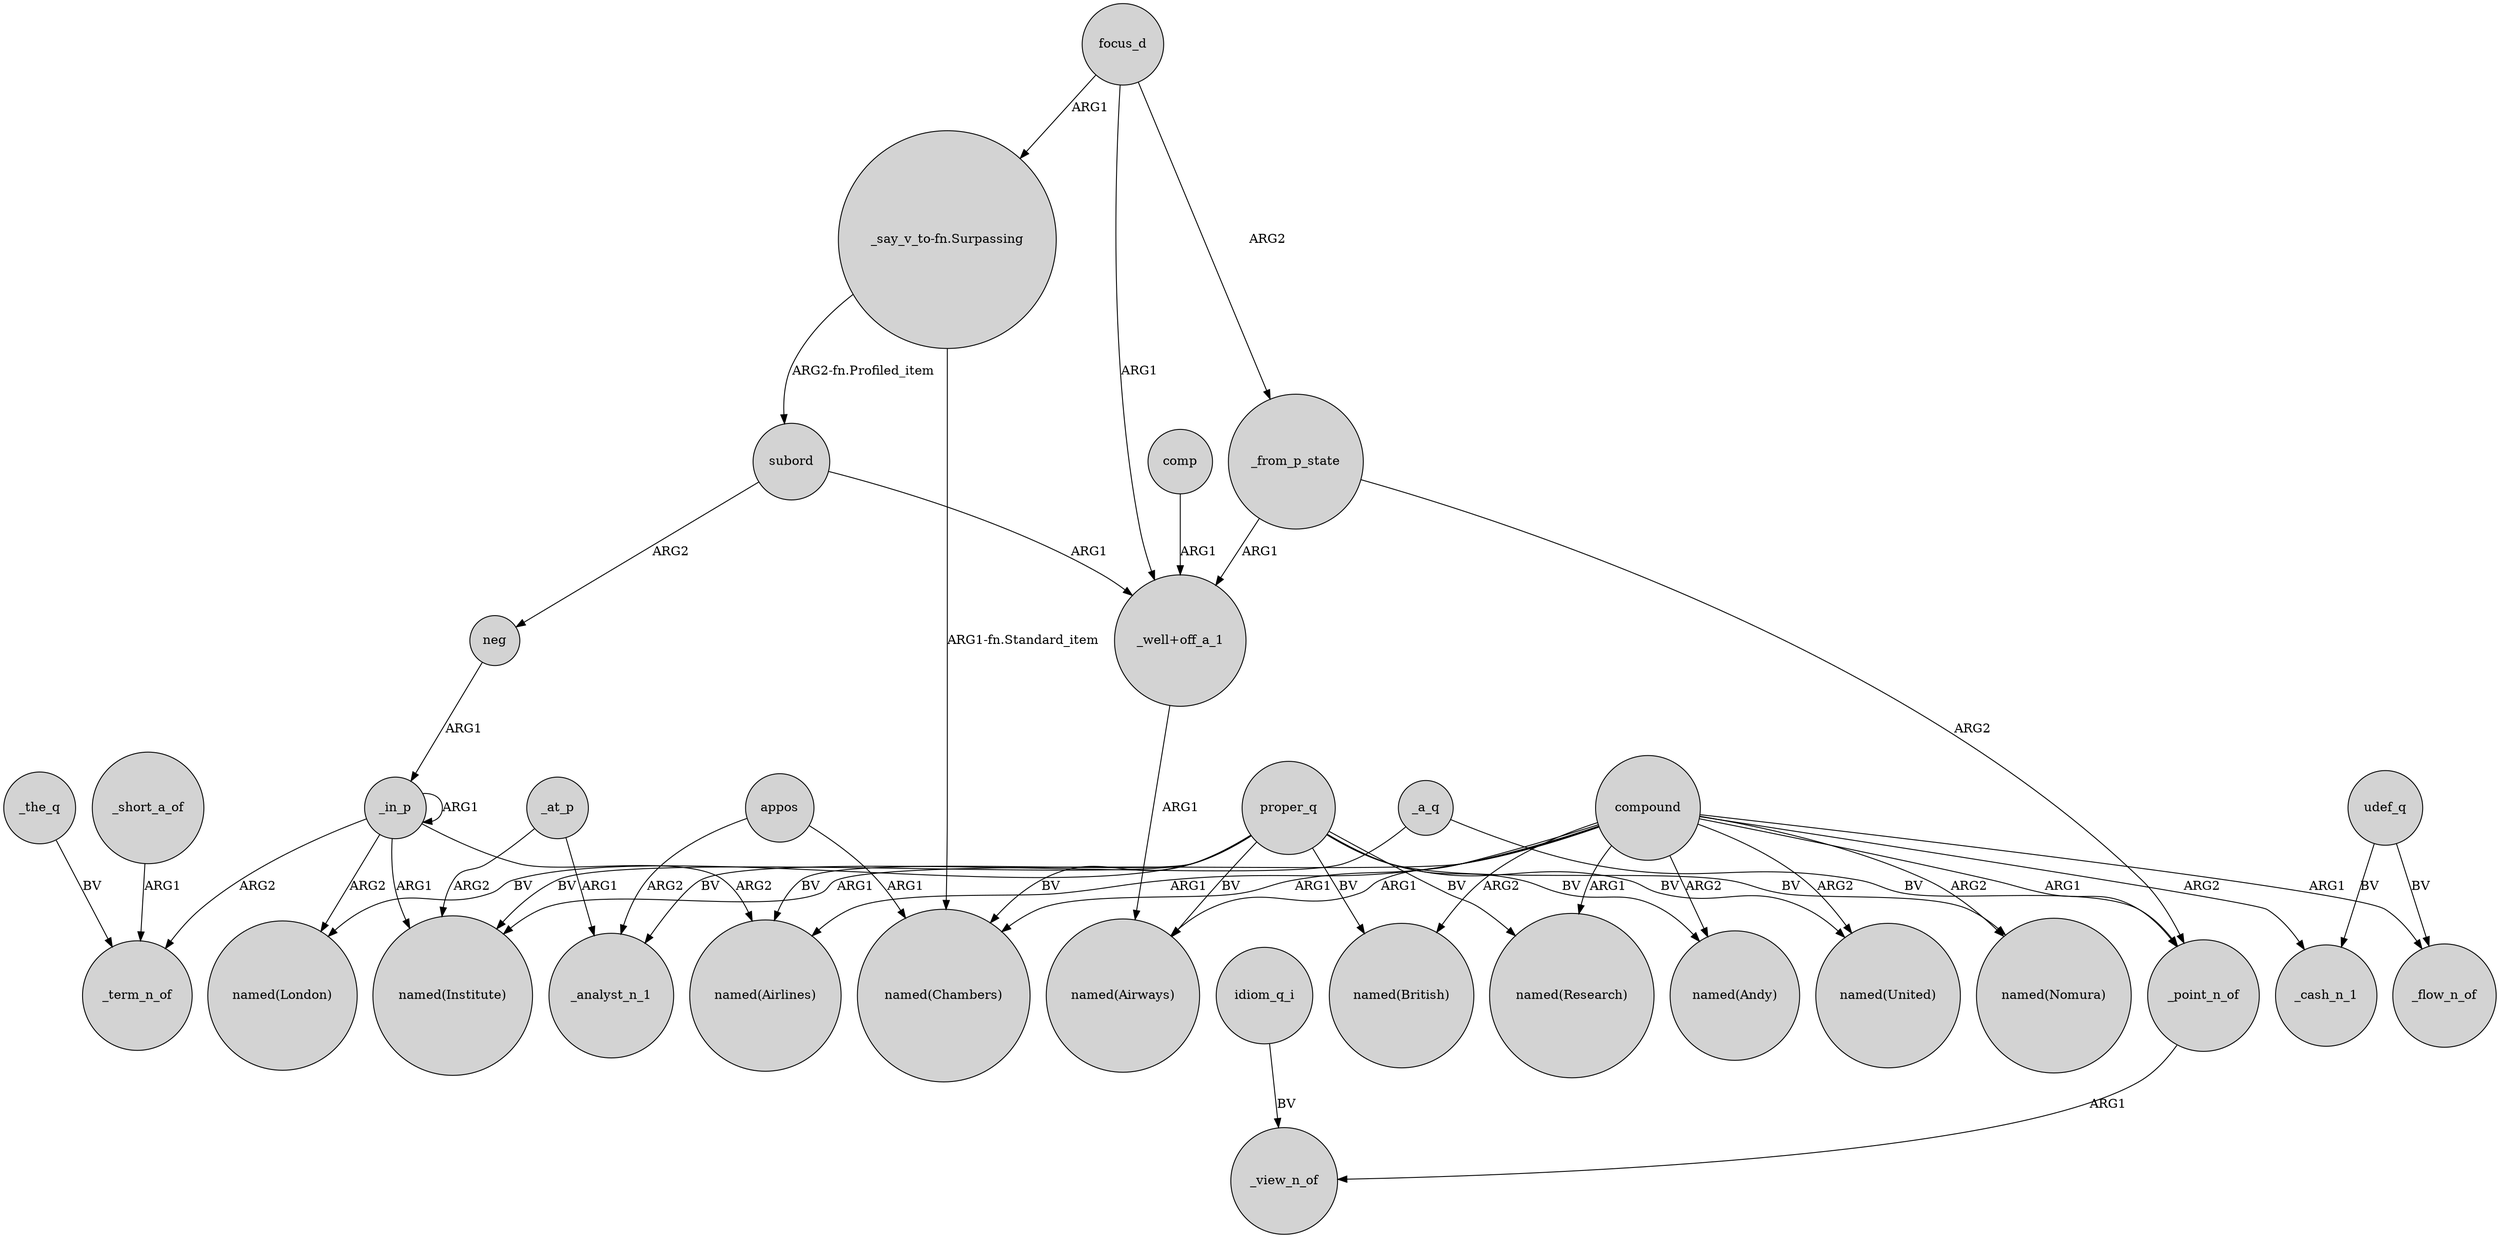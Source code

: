 digraph {
	node [shape=circle style=filled]
	_at_p -> "named(Institute)" [label=ARG2]
	proper_q -> "named(British)" [label=BV]
	_in_p -> _in_p [label=ARG1]
	proper_q -> "named(Institute)" [label=BV]
	compound -> "named(Airlines)" [label=ARG1]
	udef_q -> _cash_n_1 [label=BV]
	_point_n_of -> _view_n_of [label=ARG1]
	proper_q -> "named(Andy)" [label=BV]
	_in_p -> "named(London)" [label=ARG2]
	compound -> _cash_n_1 [label=ARG2]
	compound -> "named(United)" [label=ARG2]
	_a_q -> _point_n_of [label=BV]
	comp -> "_well+off_a_1" [label=ARG1]
	compound -> "named(Andy)" [label=ARG2]
	subord -> neg [label=ARG2]
	neg -> _in_p [label=ARG1]
	compound -> "named(Chambers)" [label=ARG1]
	proper_q -> "named(Airlines)" [label=BV]
	_in_p -> "named(Institute)" [label=ARG1]
	compound -> "named(Airways)" [label=ARG1]
	_a_q -> _analyst_n_1 [label=BV]
	compound -> "named(Nomura)" [label=ARG2]
	_the_q -> _term_n_of [label=BV]
	appos -> "named(Chambers)" [label=ARG1]
	_at_p -> _analyst_n_1 [label=ARG1]
	appos -> _analyst_n_1 [label=ARG2]
	compound -> _flow_n_of [label=ARG1]
	compound -> "named(Research)" [label=ARG1]
	"_well+off_a_1" -> "named(Airways)" [label=ARG1]
	udef_q -> _flow_n_of [label=BV]
	"_say_v_to-fn.Surpassing" -> subord [label="ARG2-fn.Profiled_item"]
	proper_q -> "named(United)" [label=BV]
	proper_q -> "named(Airways)" [label=BV]
	_in_p -> "named(Airlines)" [label=ARG2]
	_from_p_state -> _point_n_of [label=ARG2]
	_short_a_of -> _term_n_of [label=ARG1]
	proper_q -> "named(Chambers)" [label=BV]
	subord -> "_well+off_a_1" [label=ARG1]
	"_say_v_to-fn.Surpassing" -> "named(Chambers)" [label="ARG1-fn.Standard_item"]
	_in_p -> _term_n_of [label=ARG2]
	compound -> "named(British)" [label=ARG2]
	proper_q -> "named(London)" [label=BV]
	focus_d -> "_say_v_to-fn.Surpassing" [label=ARG1]
	focus_d -> _from_p_state [label=ARG2]
	compound -> _point_n_of [label=ARG1]
	proper_q -> "named(Nomura)" [label=BV]
	_from_p_state -> "_well+off_a_1" [label=ARG1]
	focus_d -> "_well+off_a_1" [label=ARG1]
	idiom_q_i -> _view_n_of [label=BV]
	proper_q -> "named(Research)" [label=BV]
	compound -> "named(Institute)" [label=ARG1]
}
